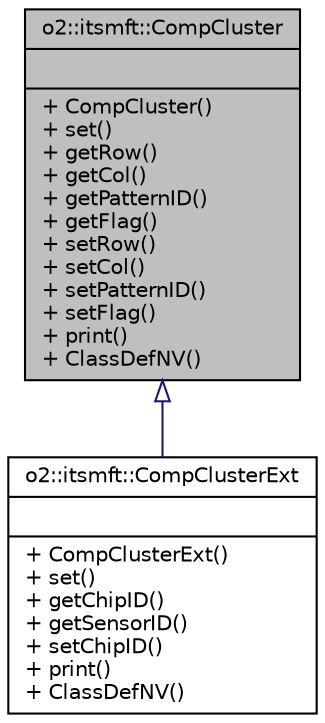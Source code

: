 digraph "o2::itsmft::CompCluster"
{
 // INTERACTIVE_SVG=YES
  bgcolor="transparent";
  edge [fontname="Helvetica",fontsize="10",labelfontname="Helvetica",labelfontsize="10"];
  node [fontname="Helvetica",fontsize="10",shape=record];
  Node0 [label="{o2::itsmft::CompCluster\n||+ CompCluster()\l+ set()\l+ getRow()\l+ getCol()\l+ getPatternID()\l+ getFlag()\l+ setRow()\l+ setCol()\l+ setPatternID()\l+ setFlag()\l+ print()\l+ ClassDefNV()\l}",height=0.2,width=0.4,color="black", fillcolor="grey75", style="filled", fontcolor="black"];
  Node0 -> Node1 [dir="back",color="midnightblue",fontsize="10",style="solid",arrowtail="onormal",fontname="Helvetica"];
  Node1 [label="{o2::itsmft::CompClusterExt\n||+ CompClusterExt()\l+ set()\l+ getChipID()\l+ getSensorID()\l+ setChipID()\l+ print()\l+ ClassDefNV()\l}",height=0.2,width=0.4,color="black",URL="$dd/d39/classo2_1_1itsmft_1_1CompClusterExt.html"];
}
